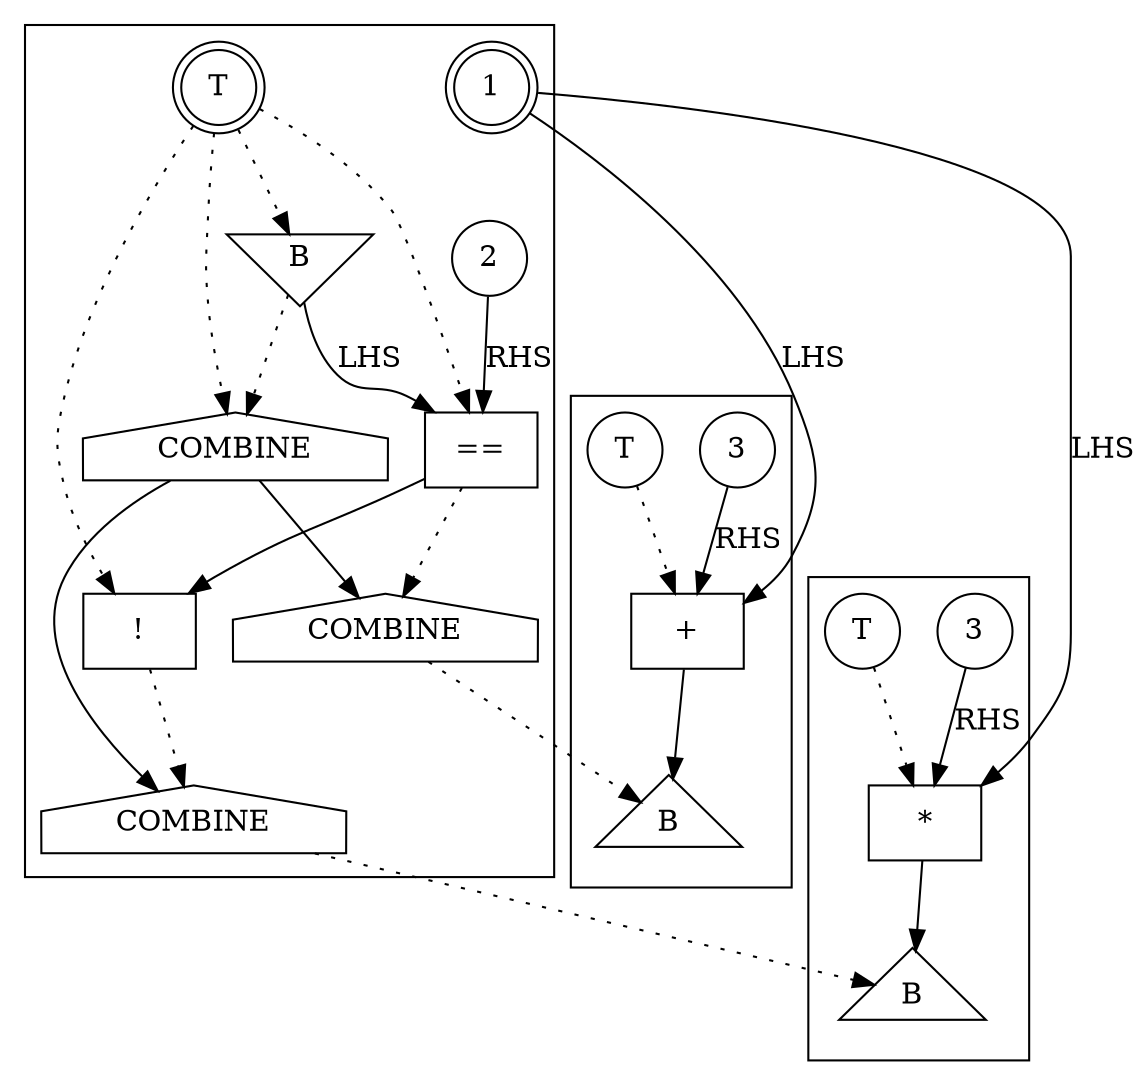 digraph IR {
subgraph cluster_1 {
	B1_OT1 [label=1, shape=doublecircle];
	B1_OT2 [label="T", shape=doublecircle];

	B1_CC1 [label=2, shape=circle];

	B1_ML1 [label="B", shape=invtriangle, type=int];

	B1_COMB1 [label="COMBINE", shape=house];

	B1_COMP1 [label="==", operator=EQ, shape=box, type=int];
	B1_COMP2 [label="!", operator=NOT, shape=box, type=bool];

	B1_COMB2 [label="COMBINE", shape=house];
	B1_COMB3 [label="COMBINE", shape=house];
}

subgraph cluster_2 {
	B2_CC1 [label=3, shape=circle];
	B2_CC2 [label="T", shape=circle];

	B2_COMP1 [label="+", operator=ADD, shape=box, type=int];
	B2_MS1 [label="B", shape=triangle];
}

subgraph cluster_3 {
	B3_CC1 [label=3, shape=circle];
	B3_CC2 [label="T", shape=circle];

	B3_COMP1 [label="*", operator=MUL, shape=box, type=int];
	B3_MS1 [label="B", shape=triangle];
}

# B1 wires
B1_CC1 -> B1_COMP1 [label="RHS"];
B1_ML1 -> B1_COMP1 [label="LHS"];

B1_COMP1 -> B1_COMP2;
B1_COMP1 -> B1_COMB2 [style=dotted];

B1_ML1 -> B1_COMB1 [style=dotted];

B1_COMB1 -> B1_COMB2;
B1_COMB1 -> B1_COMB3;

B1_COMP2 -> B1_COMB3 [style=dotted];

B1_OT2 -> B1_COMP1 [style=dotted];
B1_OT2 -> B1_COMP2 [style=dotted];
B1_OT2 -> B1_ML1 [style=dotted];
B1_OT2 -> B1_COMB1 [style=dotted];

B1_OT1 -> B2_COMP1 [label="LHS"];
B1_OT1 -> B3_COMP1 [label="LHS"];

// B2 wires
B2_CC2 -> B2_COMP1 [style=dotted];
B2_CC1 -> B2_COMP1 [label="RHS"];
B2_COMP1 -> B2_MS1;

// B3 wires
B3_CC2 -> B3_COMP1 [style=dotted];
B3_CC1 -> B3_COMP1 [label="RHS"];
B3_COMP1 -> B3_MS1;

// Global wires
B1_COMB2 -> B2_MS1 [style=dotted];
B1_COMB3 -> B3_MS1 [style=dotted];
}
